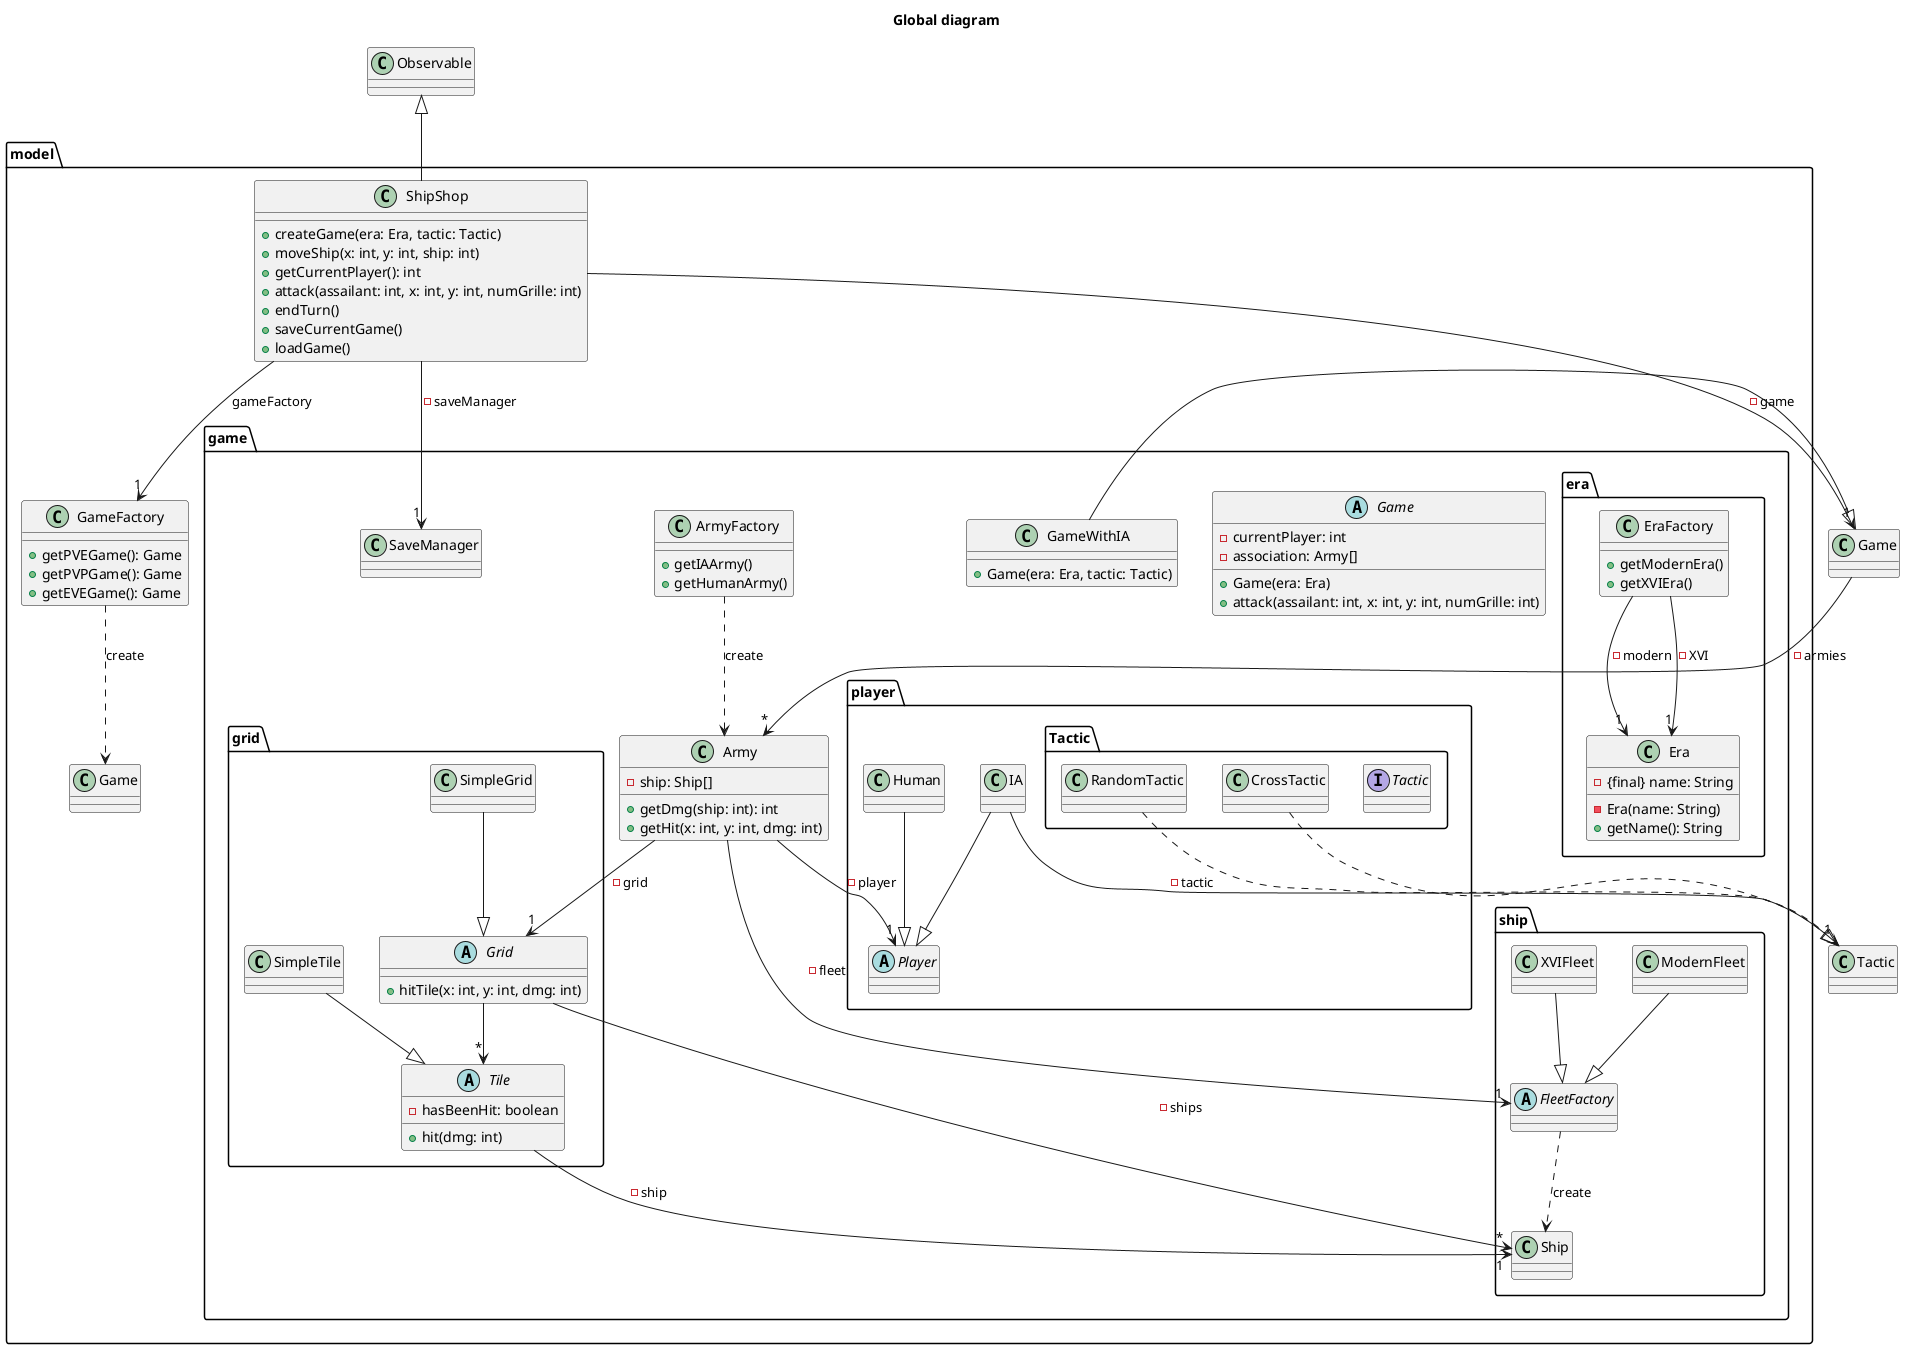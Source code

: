 @startuml

title Global diagram

class Observable{

}

package model{

    class ShipShop{
        + createGame(era: Era, tactic: Tactic)
        + moveShip(x: int, y: int, ship: int)
        + getCurrentPlayer(): int
        + attack(assailant: int, x: int, y: int, numGrille: int)
        + endTurn()
        + saveCurrentGame()
        + loadGame()
    }

    ShipShop --> "1" GameFactory: gameFactory
    GameFactory ..> Game: create

    class GameFactory{
        + getPVEGame(): Game
        + getPVPGame(): Game
        + getEVEGame(): Game
    }

    package game{

        abstract Game{
            - currentPlayer: int
            - association: Army[]
            + Game(era: Era)
            + attack(assailant: int, x: int, y: int, numGrille: int)
        }

        class GameWithIA{
            + Game(era: Era, tactic: Tactic)
        }

        class ArmyFactory{
            + getIAArmy()
            + getHumanArmy()
        }

        class Army{
            - ship: Ship[]
            + getDmg(ship: int): int
            + getHit(x: int, y: int, dmg: int)
        }

        class SaveManager{

        }

        package grid{

            abstract Grid{
                + hitTile(x: int, y: int, dmg: int)
            }

            class SimpleGrid{

            }

            abstract Tile{
                - hasBeenHit: boolean
                + hit(dmg: int)
            }

            class SimpleTile{

            }

        }

        package ship{

            class Ship{

            }

            abstract FleetFactory{

            }

            class ModernFleet{

            }

            class XVIFleet{

            }

        }


        package era{

            class Era{
                - {final} name: String
                - Era(name: String)
                + getName(): String
            }

            class EraFactory{
                + getModernEra()
                + getXVIEra()
            }

        }

        package player{

            abstract Player{

            }

            class IA{

            }

            package Tactic{

                interface Tactic{

                }

                class RandomTactic{

                }

                class CrossTactic{

                }

            }

            class Human{

            }

        }

    }

}

ShipShop --> "1" Game: - game
ShipShop --> "1" SaveManager: -saveManager
ShipShop -up-|> Observable

Game --> "*" Army: - armies

Grid --> "*" Ship: - ships
Grid --> "*" Tile

Tile --> "1" Ship: -ship

FleetFactory ..> Ship: "create"

SimpleGrid --|> Grid
SimpleTile --|> Tile

ArmyFactory ..>  Army: "create"

Army --> "1" Player: - player
Army --> "1" FleetFactory: - fleet
Army --> "1" Grid: -grid

GameWithIA --|> Game

EraFactory --> "1" Era: -modern
EraFactory --> "1" Era: -XVI

ModernFleet --|> FleetFactory
XVIFleet --|> FleetFactory

Human --|> Player
IA --|> Player

IA --> "1" Tactic: - tactic

RandomTactic ..|> Tactic
CrossTactic ..|> Tactic


@enduml